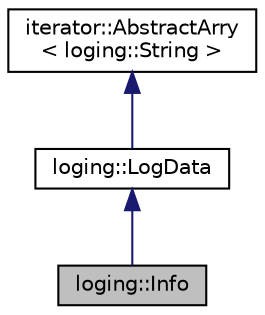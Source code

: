 digraph "loging::Info"
{
 // LATEX_PDF_SIZE
  edge [fontname="Helvetica",fontsize="10",labelfontname="Helvetica",labelfontsize="10"];
  node [fontname="Helvetica",fontsize="10",shape=record];
  Node1 [label="loging::Info",height=0.2,width=0.4,color="black", fillcolor="grey75", style="filled", fontcolor="black",tooltip=" "];
  Node2 -> Node1 [dir="back",color="midnightblue",fontsize="10",style="solid"];
  Node2 [label="loging::LogData",height=0.2,width=0.4,color="black", fillcolor="white", style="filled",URL="$classloging_1_1LogData.html",tooltip=" "];
  Node3 -> Node2 [dir="back",color="midnightblue",fontsize="10",style="solid"];
  Node3 [label="iterator::AbstractArry\l\< loging::String \>",height=0.2,width=0.4,color="black", fillcolor="white", style="filled",URL="$classiterator_1_1AbstractArry.html",tooltip=" "];
}
